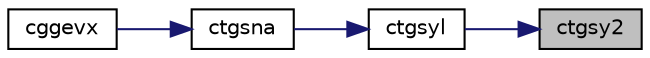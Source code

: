 digraph "ctgsy2"
{
 // LATEX_PDF_SIZE
  edge [fontname="Helvetica",fontsize="10",labelfontname="Helvetica",labelfontsize="10"];
  node [fontname="Helvetica",fontsize="10",shape=record];
  rankdir="RL";
  Node1 [label="ctgsy2",height=0.2,width=0.4,color="black", fillcolor="grey75", style="filled", fontcolor="black",tooltip="CTGSY2 solves the generalized Sylvester equation (unblocked algorithm)."];
  Node1 -> Node2 [dir="back",color="midnightblue",fontsize="10",style="solid",fontname="Helvetica"];
  Node2 [label="ctgsyl",height=0.2,width=0.4,color="black", fillcolor="white", style="filled",URL="$ctgsyl_8f.html#aef7add4f653067c9b3e44569e6766d95",tooltip="CTGSYL"];
  Node2 -> Node3 [dir="back",color="midnightblue",fontsize="10",style="solid",fontname="Helvetica"];
  Node3 [label="ctgsna",height=0.2,width=0.4,color="black", fillcolor="white", style="filled",URL="$ctgsna_8f.html#a9b58d99b63263d7dbbeaecd9d0e3a755",tooltip="CTGSNA"];
  Node3 -> Node4 [dir="back",color="midnightblue",fontsize="10",style="solid",fontname="Helvetica"];
  Node4 [label="cggevx",height=0.2,width=0.4,color="black", fillcolor="white", style="filled",URL="$cggevx_8f.html#ad681a6edd407ef1e9ac9b6ee92ddbee3",tooltip="CGGEVX computes the eigenvalues and, optionally, the left and/or right eigenvectors for GE matrices"];
}
